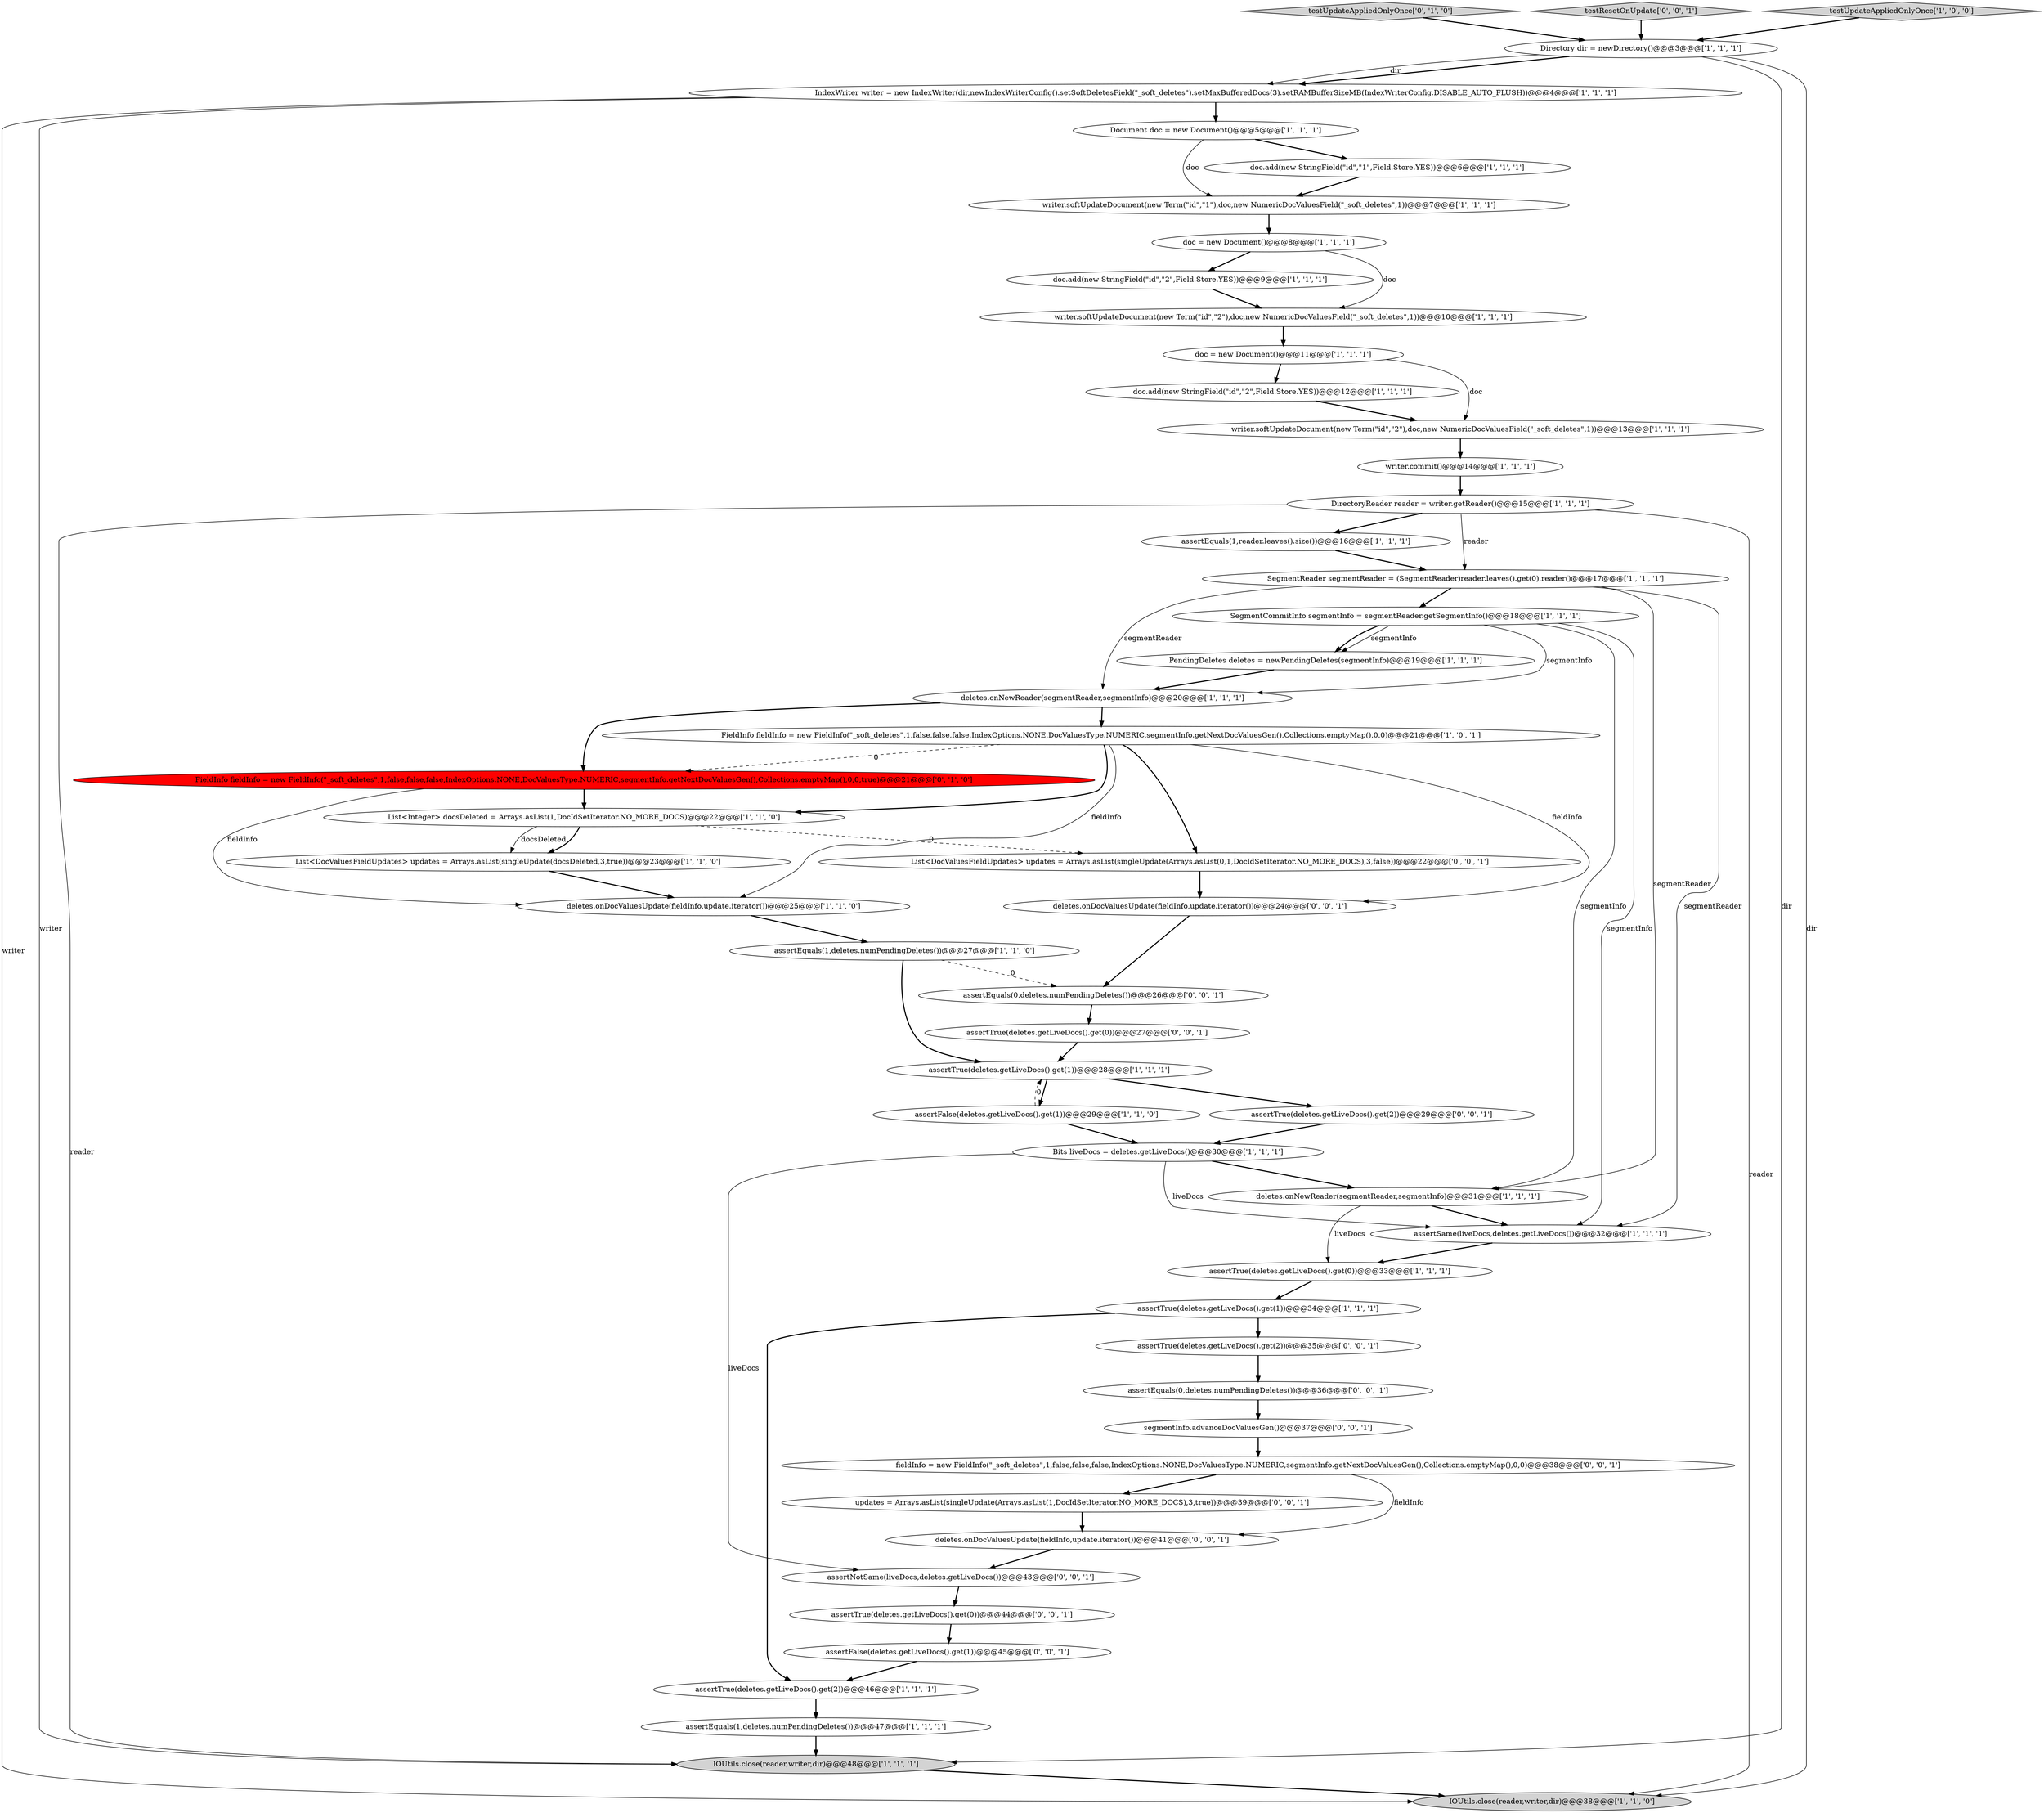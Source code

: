 digraph {
0 [style = filled, label = "assertTrue(deletes.getLiveDocs().get(2))@@@46@@@['1', '1', '1']", fillcolor = white, shape = ellipse image = "AAA0AAABBB1BBB"];
3 [style = filled, label = "assertTrue(deletes.getLiveDocs().get(1))@@@28@@@['1', '1', '1']", fillcolor = white, shape = ellipse image = "AAA0AAABBB1BBB"];
10 [style = filled, label = "assertEquals(1,reader.leaves().size())@@@16@@@['1', '1', '1']", fillcolor = white, shape = ellipse image = "AAA0AAABBB1BBB"];
35 [style = filled, label = "testUpdateAppliedOnlyOnce['0', '1', '0']", fillcolor = lightgray, shape = diamond image = "AAA0AAABBB2BBB"];
49 [style = filled, label = "segmentInfo.advanceDocValuesGen()@@@37@@@['0', '0', '1']", fillcolor = white, shape = ellipse image = "AAA0AAABBB3BBB"];
22 [style = filled, label = "assertTrue(deletes.getLiveDocs().get(0))@@@33@@@['1', '1', '1']", fillcolor = white, shape = ellipse image = "AAA0AAABBB1BBB"];
32 [style = filled, label = "assertEquals(1,deletes.numPendingDeletes())@@@27@@@['1', '1', '0']", fillcolor = white, shape = ellipse image = "AAA0AAABBB1BBB"];
30 [style = filled, label = "deletes.onNewReader(segmentReader,segmentInfo)@@@20@@@['1', '1', '1']", fillcolor = white, shape = ellipse image = "AAA0AAABBB1BBB"];
46 [style = filled, label = "assertTrue(deletes.getLiveDocs().get(0))@@@44@@@['0', '0', '1']", fillcolor = white, shape = ellipse image = "AAA0AAABBB3BBB"];
4 [style = filled, label = "writer.commit()@@@14@@@['1', '1', '1']", fillcolor = white, shape = ellipse image = "AAA0AAABBB1BBB"];
47 [style = filled, label = "assertEquals(0,deletes.numPendingDeletes())@@@36@@@['0', '0', '1']", fillcolor = white, shape = ellipse image = "AAA0AAABBB3BBB"];
24 [style = filled, label = "doc.add(new StringField(\"id\",\"2\",Field.Store.YES))@@@12@@@['1', '1', '1']", fillcolor = white, shape = ellipse image = "AAA0AAABBB1BBB"];
14 [style = filled, label = "writer.softUpdateDocument(new Term(\"id\",\"1\"),doc,new NumericDocValuesField(\"_soft_deletes\",1))@@@7@@@['1', '1', '1']", fillcolor = white, shape = ellipse image = "AAA0AAABBB1BBB"];
51 [style = filled, label = "assertEquals(0,deletes.numPendingDeletes())@@@26@@@['0', '0', '1']", fillcolor = white, shape = ellipse image = "AAA0AAABBB3BBB"];
21 [style = filled, label = "Document doc = new Document()@@@5@@@['1', '1', '1']", fillcolor = white, shape = ellipse image = "AAA0AAABBB1BBB"];
48 [style = filled, label = "List<DocValuesFieldUpdates> updates = Arrays.asList(singleUpdate(Arrays.asList(0,1,DocIdSetIterator.NO_MORE_DOCS),3,false))@@@22@@@['0', '0', '1']", fillcolor = white, shape = ellipse image = "AAA0AAABBB3BBB"];
41 [style = filled, label = "fieldInfo = new FieldInfo(\"_soft_deletes\",1,false,false,false,IndexOptions.NONE,DocValuesType.NUMERIC,segmentInfo.getNextDocValuesGen(),Collections.emptyMap(),0,0)@@@38@@@['0', '0', '1']", fillcolor = white, shape = ellipse image = "AAA0AAABBB3BBB"];
45 [style = filled, label = "assertTrue(deletes.getLiveDocs().get(2))@@@29@@@['0', '0', '1']", fillcolor = white, shape = ellipse image = "AAA0AAABBB3BBB"];
23 [style = filled, label = "doc.add(new StringField(\"id\",\"1\",Field.Store.YES))@@@6@@@['1', '1', '1']", fillcolor = white, shape = ellipse image = "AAA0AAABBB1BBB"];
29 [style = filled, label = "doc.add(new StringField(\"id\",\"2\",Field.Store.YES))@@@9@@@['1', '1', '1']", fillcolor = white, shape = ellipse image = "AAA0AAABBB1BBB"];
5 [style = filled, label = "writer.softUpdateDocument(new Term(\"id\",\"2\"),doc,new NumericDocValuesField(\"_soft_deletes\",1))@@@13@@@['1', '1', '1']", fillcolor = white, shape = ellipse image = "AAA0AAABBB1BBB"];
15 [style = filled, label = "writer.softUpdateDocument(new Term(\"id\",\"2\"),doc,new NumericDocValuesField(\"_soft_deletes\",1))@@@10@@@['1', '1', '1']", fillcolor = white, shape = ellipse image = "AAA0AAABBB1BBB"];
27 [style = filled, label = "List<Integer> docsDeleted = Arrays.asList(1,DocIdSetIterator.NO_MORE_DOCS)@@@22@@@['1', '1', '0']", fillcolor = white, shape = ellipse image = "AAA0AAABBB1BBB"];
43 [style = filled, label = "assertTrue(deletes.getLiveDocs().get(0))@@@27@@@['0', '0', '1']", fillcolor = white, shape = ellipse image = "AAA0AAABBB3BBB"];
1 [style = filled, label = "doc = new Document()@@@11@@@['1', '1', '1']", fillcolor = white, shape = ellipse image = "AAA0AAABBB1BBB"];
25 [style = filled, label = "assertSame(liveDocs,deletes.getLiveDocs())@@@32@@@['1', '1', '1']", fillcolor = white, shape = ellipse image = "AAA0AAABBB1BBB"];
7 [style = filled, label = "deletes.onNewReader(segmentReader,segmentInfo)@@@31@@@['1', '1', '1']", fillcolor = white, shape = ellipse image = "AAA0AAABBB1BBB"];
12 [style = filled, label = "DirectoryReader reader = writer.getReader()@@@15@@@['1', '1', '1']", fillcolor = white, shape = ellipse image = "AAA0AAABBB1BBB"];
19 [style = filled, label = "Directory dir = newDirectory()@@@3@@@['1', '1', '1']", fillcolor = white, shape = ellipse image = "AAA0AAABBB1BBB"];
40 [style = filled, label = "testResetOnUpdate['0', '0', '1']", fillcolor = lightgray, shape = diamond image = "AAA0AAABBB3BBB"];
33 [style = filled, label = "IOUtils.close(reader,writer,dir)@@@38@@@['1', '1', '0']", fillcolor = lightgray, shape = ellipse image = "AAA0AAABBB1BBB"];
26 [style = filled, label = "deletes.onDocValuesUpdate(fieldInfo,update.iterator())@@@25@@@['1', '1', '0']", fillcolor = white, shape = ellipse image = "AAA0AAABBB1BBB"];
9 [style = filled, label = "IndexWriter writer = new IndexWriter(dir,newIndexWriterConfig().setSoftDeletesField(\"_soft_deletes\").setMaxBufferedDocs(3).setRAMBufferSizeMB(IndexWriterConfig.DISABLE_AUTO_FLUSH))@@@4@@@['1', '1', '1']", fillcolor = white, shape = ellipse image = "AAA0AAABBB1BBB"];
42 [style = filled, label = "deletes.onDocValuesUpdate(fieldInfo,update.iterator())@@@24@@@['0', '0', '1']", fillcolor = white, shape = ellipse image = "AAA0AAABBB3BBB"];
11 [style = filled, label = "SegmentCommitInfo segmentInfo = segmentReader.getSegmentInfo()@@@18@@@['1', '1', '1']", fillcolor = white, shape = ellipse image = "AAA0AAABBB1BBB"];
50 [style = filled, label = "updates = Arrays.asList(singleUpdate(Arrays.asList(1,DocIdSetIterator.NO_MORE_DOCS),3,true))@@@39@@@['0', '0', '1']", fillcolor = white, shape = ellipse image = "AAA0AAABBB3BBB"];
38 [style = filled, label = "assertTrue(deletes.getLiveDocs().get(2))@@@35@@@['0', '0', '1']", fillcolor = white, shape = ellipse image = "AAA0AAABBB3BBB"];
13 [style = filled, label = "assertEquals(1,deletes.numPendingDeletes())@@@47@@@['1', '1', '1']", fillcolor = white, shape = ellipse image = "AAA0AAABBB1BBB"];
39 [style = filled, label = "deletes.onDocValuesUpdate(fieldInfo,update.iterator())@@@41@@@['0', '0', '1']", fillcolor = white, shape = ellipse image = "AAA0AAABBB3BBB"];
8 [style = filled, label = "SegmentReader segmentReader = (SegmentReader)reader.leaves().get(0).reader()@@@17@@@['1', '1', '1']", fillcolor = white, shape = ellipse image = "AAA0AAABBB1BBB"];
17 [style = filled, label = "assertTrue(deletes.getLiveDocs().get(1))@@@34@@@['1', '1', '1']", fillcolor = white, shape = ellipse image = "AAA0AAABBB1BBB"];
2 [style = filled, label = "doc = new Document()@@@8@@@['1', '1', '1']", fillcolor = white, shape = ellipse image = "AAA0AAABBB1BBB"];
20 [style = filled, label = "PendingDeletes deletes = newPendingDeletes(segmentInfo)@@@19@@@['1', '1', '1']", fillcolor = white, shape = ellipse image = "AAA0AAABBB1BBB"];
36 [style = filled, label = "FieldInfo fieldInfo = new FieldInfo(\"_soft_deletes\",1,false,false,false,IndexOptions.NONE,DocValuesType.NUMERIC,segmentInfo.getNextDocValuesGen(),Collections.emptyMap(),0,0,true)@@@21@@@['0', '1', '0']", fillcolor = red, shape = ellipse image = "AAA1AAABBB2BBB"];
44 [style = filled, label = "assertFalse(deletes.getLiveDocs().get(1))@@@45@@@['0', '0', '1']", fillcolor = white, shape = ellipse image = "AAA0AAABBB3BBB"];
37 [style = filled, label = "assertNotSame(liveDocs,deletes.getLiveDocs())@@@43@@@['0', '0', '1']", fillcolor = white, shape = ellipse image = "AAA0AAABBB3BBB"];
28 [style = filled, label = "testUpdateAppliedOnlyOnce['1', '0', '0']", fillcolor = lightgray, shape = diamond image = "AAA0AAABBB1BBB"];
31 [style = filled, label = "Bits liveDocs = deletes.getLiveDocs()@@@30@@@['1', '1', '1']", fillcolor = white, shape = ellipse image = "AAA0AAABBB1BBB"];
34 [style = filled, label = "FieldInfo fieldInfo = new FieldInfo(\"_soft_deletes\",1,false,false,false,IndexOptions.NONE,DocValuesType.NUMERIC,segmentInfo.getNextDocValuesGen(),Collections.emptyMap(),0,0)@@@21@@@['1', '0', '1']", fillcolor = white, shape = ellipse image = "AAA0AAABBB1BBB"];
6 [style = filled, label = "List<DocValuesFieldUpdates> updates = Arrays.asList(singleUpdate(docsDeleted,3,true))@@@23@@@['1', '1', '0']", fillcolor = white, shape = ellipse image = "AAA0AAABBB1BBB"];
16 [style = filled, label = "assertFalse(deletes.getLiveDocs().get(1))@@@29@@@['1', '1', '0']", fillcolor = white, shape = ellipse image = "AAA0AAABBB1BBB"];
18 [style = filled, label = "IOUtils.close(reader,writer,dir)@@@48@@@['1', '1', '1']", fillcolor = lightgray, shape = ellipse image = "AAA0AAABBB1BBB"];
29->15 [style = bold, label=""];
27->6 [style = solid, label="docsDeleted"];
0->13 [style = bold, label=""];
25->22 [style = bold, label=""];
34->26 [style = solid, label="fieldInfo"];
36->26 [style = solid, label="fieldInfo"];
30->36 [style = bold, label=""];
3->16 [style = bold, label=""];
45->31 [style = bold, label=""];
47->49 [style = bold, label=""];
17->38 [style = bold, label=""];
43->3 [style = bold, label=""];
12->10 [style = bold, label=""];
10->8 [style = bold, label=""];
19->9 [style = bold, label=""];
9->21 [style = bold, label=""];
31->37 [style = solid, label="liveDocs"];
32->3 [style = bold, label=""];
8->11 [style = bold, label=""];
21->14 [style = solid, label="doc"];
12->8 [style = solid, label="reader"];
26->32 [style = bold, label=""];
34->48 [style = bold, label=""];
31->25 [style = solid, label="liveDocs"];
34->42 [style = solid, label="fieldInfo"];
30->34 [style = bold, label=""];
11->20 [style = solid, label="segmentInfo"];
7->22 [style = solid, label="liveDocs"];
50->39 [style = bold, label=""];
24->5 [style = bold, label=""];
23->14 [style = bold, label=""];
37->46 [style = bold, label=""];
2->15 [style = solid, label="doc"];
28->19 [style = bold, label=""];
38->47 [style = bold, label=""];
22->17 [style = bold, label=""];
49->41 [style = bold, label=""];
41->50 [style = bold, label=""];
13->18 [style = bold, label=""];
21->23 [style = bold, label=""];
39->37 [style = bold, label=""];
46->44 [style = bold, label=""];
6->26 [style = bold, label=""];
3->45 [style = bold, label=""];
18->33 [style = bold, label=""];
11->25 [style = solid, label="segmentInfo"];
40->19 [style = bold, label=""];
11->30 [style = solid, label="segmentInfo"];
1->5 [style = solid, label="doc"];
19->33 [style = solid, label="dir"];
8->7 [style = solid, label="segmentReader"];
31->7 [style = bold, label=""];
8->25 [style = solid, label="segmentReader"];
42->51 [style = bold, label=""];
9->33 [style = solid, label="writer"];
8->30 [style = solid, label="segmentReader"];
17->0 [style = bold, label=""];
32->51 [style = dashed, label="0"];
19->9 [style = solid, label="dir"];
16->31 [style = bold, label=""];
11->7 [style = solid, label="segmentInfo"];
5->4 [style = bold, label=""];
4->12 [style = bold, label=""];
51->43 [style = bold, label=""];
34->36 [style = dashed, label="0"];
14->2 [style = bold, label=""];
34->27 [style = bold, label=""];
27->48 [style = dashed, label="0"];
15->1 [style = bold, label=""];
19->18 [style = solid, label="dir"];
11->20 [style = bold, label=""];
9->18 [style = solid, label="writer"];
16->3 [style = dashed, label="0"];
35->19 [style = bold, label=""];
48->42 [style = bold, label=""];
12->18 [style = solid, label="reader"];
27->6 [style = bold, label=""];
12->33 [style = solid, label="reader"];
36->27 [style = bold, label=""];
1->24 [style = bold, label=""];
41->39 [style = solid, label="fieldInfo"];
7->25 [style = bold, label=""];
20->30 [style = bold, label=""];
2->29 [style = bold, label=""];
44->0 [style = bold, label=""];
}
